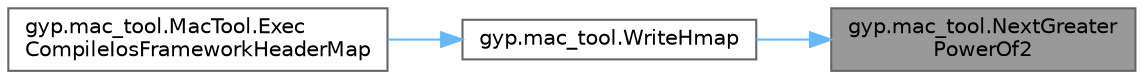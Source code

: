 digraph "gyp.mac_tool.NextGreaterPowerOf2"
{
 // LATEX_PDF_SIZE
  bgcolor="transparent";
  edge [fontname=Helvetica,fontsize=10,labelfontname=Helvetica,labelfontsize=10];
  node [fontname=Helvetica,fontsize=10,shape=box,height=0.2,width=0.4];
  rankdir="RL";
  Node1 [id="Node000001",label="gyp.mac_tool.NextGreater\lPowerOf2",height=0.2,width=0.4,color="gray40", fillcolor="grey60", style="filled", fontcolor="black",tooltip=" "];
  Node1 -> Node2 [id="edge1_Node000001_Node000002",dir="back",color="steelblue1",style="solid",tooltip=" "];
  Node2 [id="Node000002",label="gyp.mac_tool.WriteHmap",height=0.2,width=0.4,color="grey40", fillcolor="white", style="filled",URL="$namespacegyp_1_1mac__tool.html#ae25efe39661e0ad66572ae357f749803",tooltip=" "];
  Node2 -> Node3 [id="edge2_Node000002_Node000003",dir="back",color="steelblue1",style="solid",tooltip=" "];
  Node3 [id="Node000003",label="gyp.mac_tool.MacTool.Exec\lCompileIosFrameworkHeaderMap",height=0.2,width=0.4,color="grey40", fillcolor="white", style="filled",URL="$classgyp_1_1mac__tool_1_1_mac_tool.html#ab5d617c29a0a9d0580a2f7254f745914",tooltip=" "];
}
